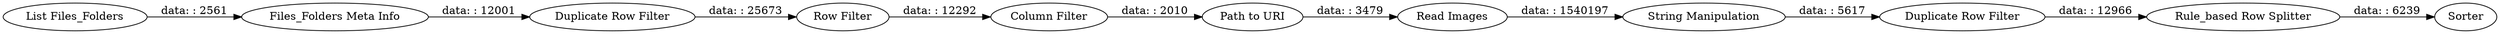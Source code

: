 digraph {
	"-7068144872391768361_15" [label="Column Filter"]
	"-7068144872391768361_12" [label="Files_Folders Meta Info"]
	"-7068144872391768361_14" [label="Row Filter"]
	"-7068144872391768361_7" [label="List Files_Folders"]
	"-7068144872391768361_10" [label="Rule_based Row Splitter"]
	"-7068144872391768361_2" [label="Read Images"]
	"-7068144872391768361_11" [label=Sorter]
	"-7068144872391768361_13" [label="Duplicate Row Filter"]
	"-7068144872391768361_8" [label="Path to URI"]
	"-7068144872391768361_3" [label="String Manipulation"]
	"-7068144872391768361_9" [label="Duplicate Row Filter"]
	"-7068144872391768361_13" -> "-7068144872391768361_14" [label="data: : 25673"]
	"-7068144872391768361_8" -> "-7068144872391768361_2" [label="data: : 3479"]
	"-7068144872391768361_2" -> "-7068144872391768361_3" [label="data: : 1540197"]
	"-7068144872391768361_9" -> "-7068144872391768361_10" [label="data: : 12966"]
	"-7068144872391768361_3" -> "-7068144872391768361_9" [label="data: : 5617"]
	"-7068144872391768361_12" -> "-7068144872391768361_13" [label="data: : 12001"]
	"-7068144872391768361_14" -> "-7068144872391768361_15" [label="data: : 12292"]
	"-7068144872391768361_15" -> "-7068144872391768361_8" [label="data: : 2010"]
	"-7068144872391768361_10" -> "-7068144872391768361_11" [label="data: : 6239"]
	"-7068144872391768361_7" -> "-7068144872391768361_12" [label="data: : 2561"]
	rankdir=LR
}
